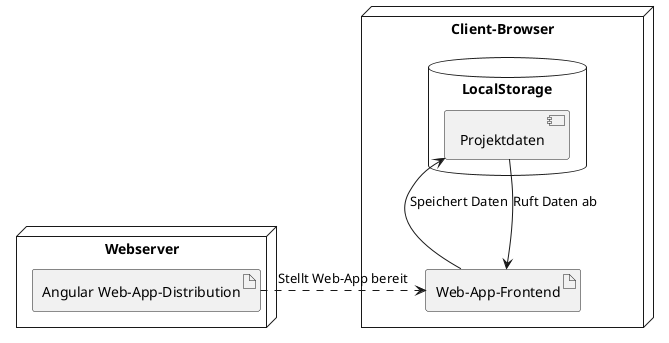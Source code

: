 @startuml
node "Webserver" {
		artifact "Angular Web-App-Distribution"
	}

node "Client-Browser" {
		artifact "Web-App-Frontend"
		database "LocalStorage" {
				[Projektdaten]
			}
	}

[Angular Web-App-Distribution] .right-> [Web-App-Frontend] : Stellt Web-App bereit
[Web-App-Frontend] -up-> [Projektdaten] : Speichert Daten
[Web-App-Frontend] <-up- [Projektdaten] : Ruft Daten ab

@enduml